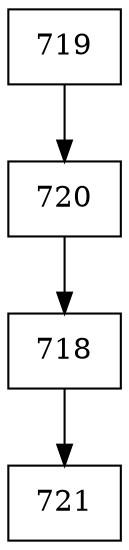 digraph G {
  node [shape=record];
  node0 [label="{719}"];
  node0 -> node1;
  node1 [label="{720}"];
  node1 -> node2;
  node2 [label="{718}"];
  node2 -> node3;
  node3 [label="{721}"];
}
